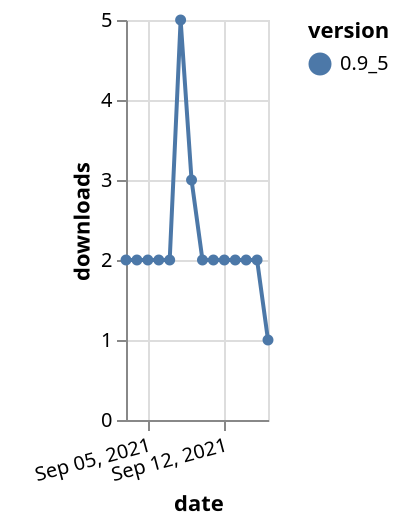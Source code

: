 {"$schema": "https://vega.github.io/schema/vega-lite/v5.json", "description": "A simple bar chart with embedded data.", "data": {"values": [{"date": "2021-09-03", "total": 6725, "delta": 2, "version": "0.9_5"}, {"date": "2021-09-04", "total": 6727, "delta": 2, "version": "0.9_5"}, {"date": "2021-09-05", "total": 6729, "delta": 2, "version": "0.9_5"}, {"date": "2021-09-06", "total": 6731, "delta": 2, "version": "0.9_5"}, {"date": "2021-09-07", "total": 6733, "delta": 2, "version": "0.9_5"}, {"date": "2021-09-08", "total": 6738, "delta": 5, "version": "0.9_5"}, {"date": "2021-09-09", "total": 6741, "delta": 3, "version": "0.9_5"}, {"date": "2021-09-10", "total": 6743, "delta": 2, "version": "0.9_5"}, {"date": "2021-09-11", "total": 6745, "delta": 2, "version": "0.9_5"}, {"date": "2021-09-12", "total": 6747, "delta": 2, "version": "0.9_5"}, {"date": "2021-09-13", "total": 6749, "delta": 2, "version": "0.9_5"}, {"date": "2021-09-14", "total": 6751, "delta": 2, "version": "0.9_5"}, {"date": "2021-09-15", "total": 6753, "delta": 2, "version": "0.9_5"}, {"date": "2021-09-16", "total": 6754, "delta": 1, "version": "0.9_5"}]}, "width": "container", "mark": {"type": "line", "point": {"filled": true}}, "encoding": {"x": {"field": "date", "type": "temporal", "timeUnit": "yearmonthdate", "title": "date", "axis": {"labelAngle": -15}}, "y": {"field": "delta", "type": "quantitative", "title": "downloads"}, "color": {"field": "version", "type": "nominal"}, "tooltip": {"field": "delta"}}}